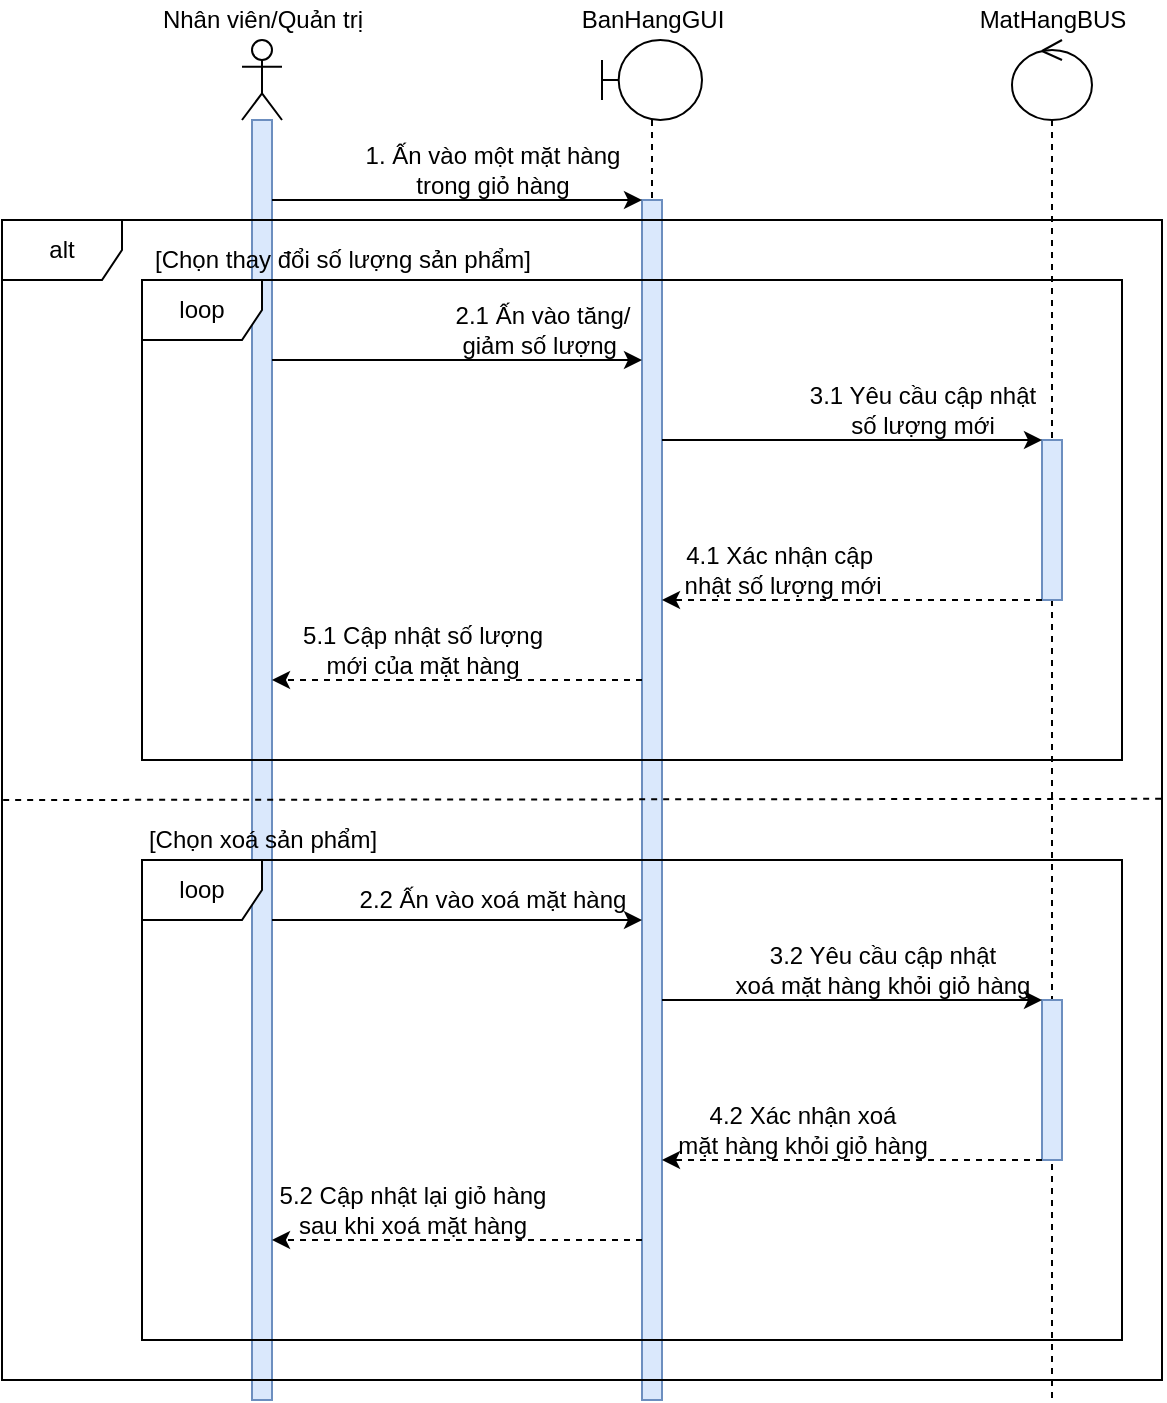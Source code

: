 <mxfile version="16.5.1" type="device"><diagram id="u0hKsZXPfIuquh2E1AJ1" name="Page-1"><mxGraphModel dx="212" dy="174" grid="1" gridSize="10" guides="1" tooltips="1" connect="1" arrows="1" fold="1" page="1" pageScale="1" pageWidth="850" pageHeight="1100" math="0" shadow="0"><root><mxCell id="0"/><mxCell id="1" parent="0"/><mxCell id="mASayGv8R-fwNBCp4ERM-1" value="" style="shape=umlLifeline;participant=umlActor;perimeter=lifelinePerimeter;whiteSpace=wrap;html=1;container=1;collapsible=0;recursiveResize=0;verticalAlign=top;spacingTop=36;outlineConnect=0;" parent="1" vertex="1"><mxGeometry x="130" y="280" width="20" height="680" as="geometry"/></mxCell><mxCell id="mASayGv8R-fwNBCp4ERM-2" value="" style="html=1;points=[];perimeter=orthogonalPerimeter;fillColor=#dae8fc;strokeColor=#6c8ebf;" parent="mASayGv8R-fwNBCp4ERM-1" vertex="1"><mxGeometry x="5" y="40" width="10" height="640" as="geometry"/></mxCell><mxCell id="mASayGv8R-fwNBCp4ERM-3" value="Nhân viên/Quản trị" style="text;html=1;align=center;verticalAlign=middle;resizable=0;points=[];autosize=1;strokeColor=none;fillColor=none;" parent="1" vertex="1"><mxGeometry x="80" y="260" width="120" height="20" as="geometry"/></mxCell><mxCell id="mASayGv8R-fwNBCp4ERM-4" value="" style="shape=umlLifeline;participant=umlBoundary;perimeter=lifelinePerimeter;whiteSpace=wrap;html=1;container=1;collapsible=0;recursiveResize=0;verticalAlign=top;spacingTop=36;outlineConnect=0;" parent="1" vertex="1"><mxGeometry x="310" y="280" width="50" height="680" as="geometry"/></mxCell><mxCell id="mASayGv8R-fwNBCp4ERM-5" value="" style="html=1;points=[];perimeter=orthogonalPerimeter;fillColor=#dae8fc;strokeColor=#6c8ebf;" parent="mASayGv8R-fwNBCp4ERM-4" vertex="1"><mxGeometry x="20" y="80" width="10" height="600" as="geometry"/></mxCell><mxCell id="mASayGv8R-fwNBCp4ERM-7" value="" style="shape=umlLifeline;participant=umlControl;perimeter=lifelinePerimeter;whiteSpace=wrap;html=1;container=1;collapsible=0;recursiveResize=0;verticalAlign=top;spacingTop=36;outlineConnect=0;" parent="1" vertex="1"><mxGeometry x="515" y="280" width="40" height="680" as="geometry"/></mxCell><mxCell id="mASayGv8R-fwNBCp4ERM-8" value="" style="html=1;points=[];perimeter=orthogonalPerimeter;fillColor=#dae8fc;strokeColor=#6c8ebf;" parent="mASayGv8R-fwNBCp4ERM-7" vertex="1"><mxGeometry x="15" y="200" width="10" height="80" as="geometry"/></mxCell><mxCell id="mASayGv8R-fwNBCp4ERM-62" value="" style="html=1;points=[];perimeter=orthogonalPerimeter;fillColor=#dae8fc;strokeColor=#6c8ebf;" parent="mASayGv8R-fwNBCp4ERM-7" vertex="1"><mxGeometry x="15" y="480" width="10" height="80" as="geometry"/></mxCell><mxCell id="mASayGv8R-fwNBCp4ERM-9" value="BanHangGUI" style="text;html=1;align=center;verticalAlign=middle;resizable=0;points=[];autosize=1;strokeColor=none;fillColor=none;" parent="1" vertex="1"><mxGeometry x="290" y="260" width="90" height="20" as="geometry"/></mxCell><mxCell id="mASayGv8R-fwNBCp4ERM-10" value="MatHangBUS" style="text;html=1;align=center;verticalAlign=middle;resizable=0;points=[];autosize=1;strokeColor=none;fillColor=none;" parent="1" vertex="1"><mxGeometry x="490" y="260" width="90" height="20" as="geometry"/></mxCell><mxCell id="mASayGv8R-fwNBCp4ERM-15" style="edgeStyle=orthogonalEdgeStyle;rounded=0;orthogonalLoop=1;jettySize=auto;html=1;" parent="1" source="mASayGv8R-fwNBCp4ERM-2" target="mASayGv8R-fwNBCp4ERM-5" edge="1"><mxGeometry relative="1" as="geometry"><Array as="points"><mxPoint x="260" y="360"/><mxPoint x="260" y="360"/></Array></mxGeometry></mxCell><mxCell id="mASayGv8R-fwNBCp4ERM-16" value="1. Ấn vào một mặt hàng&lt;br&gt;trong giỏ hàng" style="text;html=1;align=center;verticalAlign=middle;resizable=0;points=[];autosize=1;strokeColor=none;fillColor=none;" parent="1" vertex="1"><mxGeometry x="185" y="330" width="140" height="30" as="geometry"/></mxCell><mxCell id="mASayGv8R-fwNBCp4ERM-53" style="edgeStyle=orthogonalEdgeStyle;rounded=0;orthogonalLoop=1;jettySize=auto;html=1;" parent="1" source="mASayGv8R-fwNBCp4ERM-2" target="mASayGv8R-fwNBCp4ERM-5" edge="1"><mxGeometry relative="1" as="geometry"><Array as="points"><mxPoint x="260" y="440"/><mxPoint x="260" y="440"/></Array></mxGeometry></mxCell><mxCell id="mASayGv8R-fwNBCp4ERM-54" value="2.1 Ấn vào tăng/&lt;br&gt;giảm số lượng&amp;nbsp;" style="text;html=1;align=center;verticalAlign=middle;resizable=0;points=[];autosize=1;strokeColor=none;fillColor=none;" parent="1" vertex="1"><mxGeometry x="230" y="410" width="100" height="30" as="geometry"/></mxCell><mxCell id="mASayGv8R-fwNBCp4ERM-55" style="edgeStyle=orthogonalEdgeStyle;rounded=0;orthogonalLoop=1;jettySize=auto;html=1;" parent="1" source="mASayGv8R-fwNBCp4ERM-5" target="mASayGv8R-fwNBCp4ERM-8" edge="1"><mxGeometry relative="1" as="geometry"><Array as="points"><mxPoint x="460" y="480"/><mxPoint x="460" y="480"/></Array></mxGeometry></mxCell><mxCell id="mASayGv8R-fwNBCp4ERM-56" value="3.1 Yêu cầu cập nhật &lt;br&gt;số lượng mới" style="text;html=1;align=center;verticalAlign=middle;resizable=0;points=[];autosize=1;strokeColor=none;fillColor=none;" parent="1" vertex="1"><mxGeometry x="405" y="450" width="130" height="30" as="geometry"/></mxCell><mxCell id="mASayGv8R-fwNBCp4ERM-57" style="edgeStyle=orthogonalEdgeStyle;rounded=0;orthogonalLoop=1;jettySize=auto;html=1;dashed=1;" parent="1" source="mASayGv8R-fwNBCp4ERM-8" target="mASayGv8R-fwNBCp4ERM-5" edge="1"><mxGeometry relative="1" as="geometry"><Array as="points"><mxPoint x="440" y="560"/><mxPoint x="440" y="560"/></Array></mxGeometry></mxCell><mxCell id="mASayGv8R-fwNBCp4ERM-58" value="4.1 Xác nhận cập&amp;nbsp;&lt;br&gt;nhật số lượng mới" style="text;html=1;align=center;verticalAlign=middle;resizable=0;points=[];autosize=1;strokeColor=none;fillColor=none;" parent="1" vertex="1"><mxGeometry x="345" y="530" width="110" height="30" as="geometry"/></mxCell><mxCell id="mASayGv8R-fwNBCp4ERM-59" style="edgeStyle=orthogonalEdgeStyle;rounded=0;orthogonalLoop=1;jettySize=auto;html=1;dashed=1;" parent="1" source="mASayGv8R-fwNBCp4ERM-5" target="mASayGv8R-fwNBCp4ERM-2" edge="1"><mxGeometry relative="1" as="geometry"><Array as="points"><mxPoint x="250" y="600"/><mxPoint x="250" y="600"/></Array></mxGeometry></mxCell><mxCell id="mASayGv8R-fwNBCp4ERM-60" value="5.1 Cập nhật số lượng &lt;br&gt;mới của mặt hàng" style="text;html=1;align=center;verticalAlign=middle;resizable=0;points=[];autosize=1;strokeColor=none;fillColor=none;" parent="1" vertex="1"><mxGeometry x="150" y="570" width="140" height="30" as="geometry"/></mxCell><mxCell id="mASayGv8R-fwNBCp4ERM-61" value="loop" style="shape=umlFrame;whiteSpace=wrap;html=1;" parent="1" vertex="1"><mxGeometry x="80" y="400" width="490" height="240" as="geometry"/></mxCell><mxCell id="mASayGv8R-fwNBCp4ERM-63" style="edgeStyle=orthogonalEdgeStyle;rounded=0;orthogonalLoop=1;jettySize=auto;html=1;" parent="1" source="mASayGv8R-fwNBCp4ERM-2" target="mASayGv8R-fwNBCp4ERM-5" edge="1"><mxGeometry relative="1" as="geometry"><mxPoint x="137.5" y="650.053" as="sourcePoint"/><mxPoint x="322.5" y="650.053" as="targetPoint"/><Array as="points"><mxPoint x="240" y="720"/><mxPoint x="240" y="720"/></Array></mxGeometry></mxCell><mxCell id="mASayGv8R-fwNBCp4ERM-64" value="2.2 Ấn vào xoá mặt hàng" style="text;html=1;align=center;verticalAlign=middle;resizable=0;points=[];autosize=1;strokeColor=none;fillColor=none;" parent="1" vertex="1"><mxGeometry x="180" y="700" width="150" height="20" as="geometry"/></mxCell><mxCell id="mASayGv8R-fwNBCp4ERM-65" style="edgeStyle=orthogonalEdgeStyle;rounded=0;orthogonalLoop=1;jettySize=auto;html=1;" parent="1" source="mASayGv8R-fwNBCp4ERM-5" target="mASayGv8R-fwNBCp4ERM-62" edge="1"><mxGeometry relative="1" as="geometry"><mxPoint x="332.5" y="690.053" as="sourcePoint"/><Array as="points"><mxPoint x="440" y="760"/><mxPoint x="440" y="760"/></Array></mxGeometry></mxCell><mxCell id="mASayGv8R-fwNBCp4ERM-66" value="3.2 Yêu cầu cập nhật &lt;br&gt;xoá mặt hàng khỏi giỏ hàng" style="text;html=1;align=center;verticalAlign=middle;resizable=0;points=[];autosize=1;strokeColor=none;fillColor=none;" parent="1" vertex="1"><mxGeometry x="370" y="730" width="160" height="30" as="geometry"/></mxCell><mxCell id="mASayGv8R-fwNBCp4ERM-67" style="edgeStyle=orthogonalEdgeStyle;rounded=0;orthogonalLoop=1;jettySize=auto;html=1;dashed=1;" parent="1" source="mASayGv8R-fwNBCp4ERM-62" target="mASayGv8R-fwNBCp4ERM-5" edge="1"><mxGeometry relative="1" as="geometry"><mxPoint x="332.5" y="770.053" as="targetPoint"/><Array as="points"><mxPoint x="430" y="840"/><mxPoint x="430" y="840"/></Array></mxGeometry></mxCell><mxCell id="mASayGv8R-fwNBCp4ERM-68" value="4.2 Xác nhận xoá&lt;br&gt;mặt hàng khỏi giỏ hàng" style="text;html=1;align=center;verticalAlign=middle;resizable=0;points=[];autosize=1;strokeColor=none;fillColor=none;" parent="1" vertex="1"><mxGeometry x="340" y="810" width="140" height="30" as="geometry"/></mxCell><mxCell id="mASayGv8R-fwNBCp4ERM-69" style="edgeStyle=orthogonalEdgeStyle;rounded=0;orthogonalLoop=1;jettySize=auto;html=1;dashed=1;" parent="1" source="mASayGv8R-fwNBCp4ERM-5" target="mASayGv8R-fwNBCp4ERM-2" edge="1"><mxGeometry relative="1" as="geometry"><mxPoint x="322.5" y="810.053" as="sourcePoint"/><mxPoint x="137.5" y="810.053" as="targetPoint"/><Array as="points"><mxPoint x="240" y="880"/><mxPoint x="240" y="880"/></Array></mxGeometry></mxCell><mxCell id="mASayGv8R-fwNBCp4ERM-70" value="5.2 Cập nhật lại giỏ hàng&lt;br&gt;sau khi xoá mặt hàng" style="text;html=1;align=center;verticalAlign=middle;resizable=0;points=[];autosize=1;strokeColor=none;fillColor=none;" parent="1" vertex="1"><mxGeometry x="140" y="850" width="150" height="30" as="geometry"/></mxCell><mxCell id="mASayGv8R-fwNBCp4ERM-72" value="loop" style="shape=umlFrame;whiteSpace=wrap;html=1;" parent="1" vertex="1"><mxGeometry x="80" y="690" width="490" height="240" as="geometry"/></mxCell><mxCell id="mASayGv8R-fwNBCp4ERM-73" value="alt" style="shape=umlFrame;whiteSpace=wrap;html=1;" parent="1" vertex="1"><mxGeometry x="10" y="370" width="580" height="580" as="geometry"/></mxCell><mxCell id="mASayGv8R-fwNBCp4ERM-74" value="[Chọn thay đổi số lượng sản phẩm]" style="text;html=1;align=center;verticalAlign=middle;resizable=0;points=[];autosize=1;strokeColor=none;fillColor=none;" parent="1" vertex="1"><mxGeometry x="80" y="380" width="200" height="20" as="geometry"/></mxCell><mxCell id="mASayGv8R-fwNBCp4ERM-75" value="[Chọn xoá sản phẩm]" style="text;html=1;align=center;verticalAlign=middle;resizable=0;points=[];autosize=1;strokeColor=none;fillColor=none;" parent="1" vertex="1"><mxGeometry x="75" y="670" width="130" height="20" as="geometry"/></mxCell><mxCell id="PQDrFvcPYD7hhEOtk9O_-2" value="" style="endArrow=none;dashed=1;html=1;rounded=0;exitX=0.001;exitY=0.5;exitDx=0;exitDy=0;exitPerimeter=0;entryX=1;entryY=0.499;entryDx=0;entryDy=0;entryPerimeter=0;" edge="1" parent="1" source="mASayGv8R-fwNBCp4ERM-73" target="mASayGv8R-fwNBCp4ERM-73"><mxGeometry width="50" height="50" relative="1" as="geometry"><mxPoint x="340" y="570" as="sourcePoint"/><mxPoint x="390" y="520" as="targetPoint"/></mxGeometry></mxCell></root></mxGraphModel></diagram></mxfile>